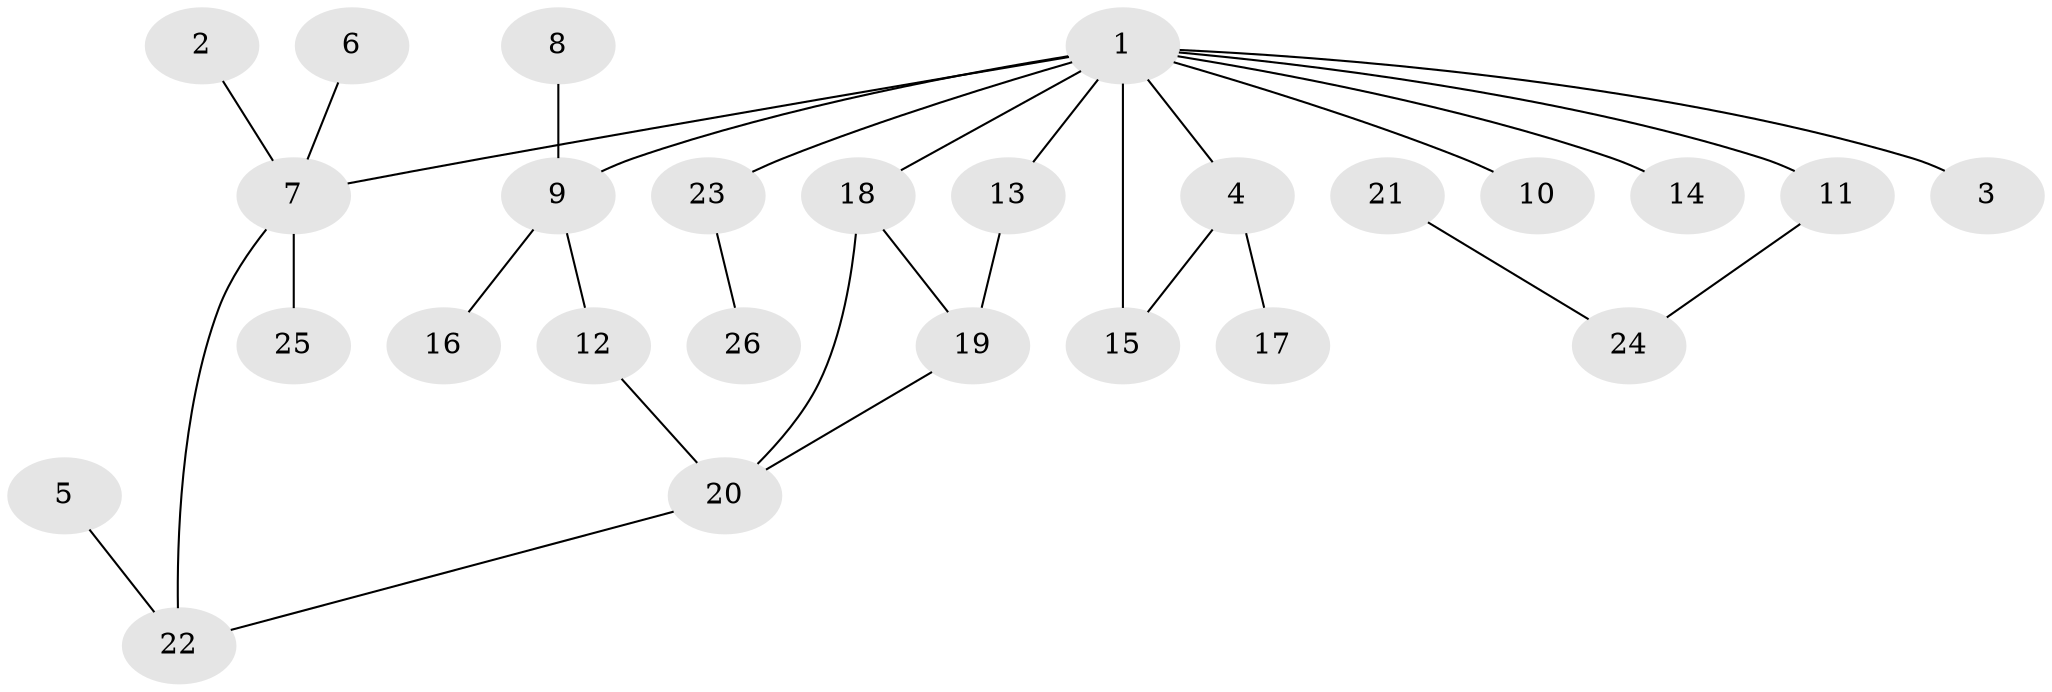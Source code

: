 // original degree distribution, {13: 0.0196078431372549, 7: 0.0196078431372549, 1: 0.5882352941176471, 5: 0.058823529411764705, 4: 0.0784313725490196, 2: 0.13725490196078433, 3: 0.09803921568627451}
// Generated by graph-tools (version 1.1) at 2025/36/03/04/25 23:36:54]
// undirected, 26 vertices, 30 edges
graph export_dot {
  node [color=gray90,style=filled];
  1;
  2;
  3;
  4;
  5;
  6;
  7;
  8;
  9;
  10;
  11;
  12;
  13;
  14;
  15;
  16;
  17;
  18;
  19;
  20;
  21;
  22;
  23;
  24;
  25;
  26;
  1 -- 3 [weight=1.0];
  1 -- 4 [weight=1.0];
  1 -- 7 [weight=1.0];
  1 -- 9 [weight=1.0];
  1 -- 10 [weight=1.0];
  1 -- 11 [weight=1.0];
  1 -- 13 [weight=1.0];
  1 -- 14 [weight=1.0];
  1 -- 15 [weight=1.0];
  1 -- 18 [weight=1.0];
  1 -- 23 [weight=1.0];
  2 -- 7 [weight=1.0];
  4 -- 15 [weight=1.0];
  4 -- 17 [weight=1.0];
  5 -- 22 [weight=1.0];
  6 -- 7 [weight=1.0];
  7 -- 22 [weight=1.0];
  7 -- 25 [weight=1.0];
  8 -- 9 [weight=1.0];
  9 -- 12 [weight=1.0];
  9 -- 16 [weight=1.0];
  11 -- 24 [weight=1.0];
  12 -- 20 [weight=1.0];
  13 -- 19 [weight=1.0];
  18 -- 19 [weight=1.0];
  18 -- 20 [weight=1.0];
  19 -- 20 [weight=1.0];
  20 -- 22 [weight=1.0];
  21 -- 24 [weight=1.0];
  23 -- 26 [weight=1.0];
}
